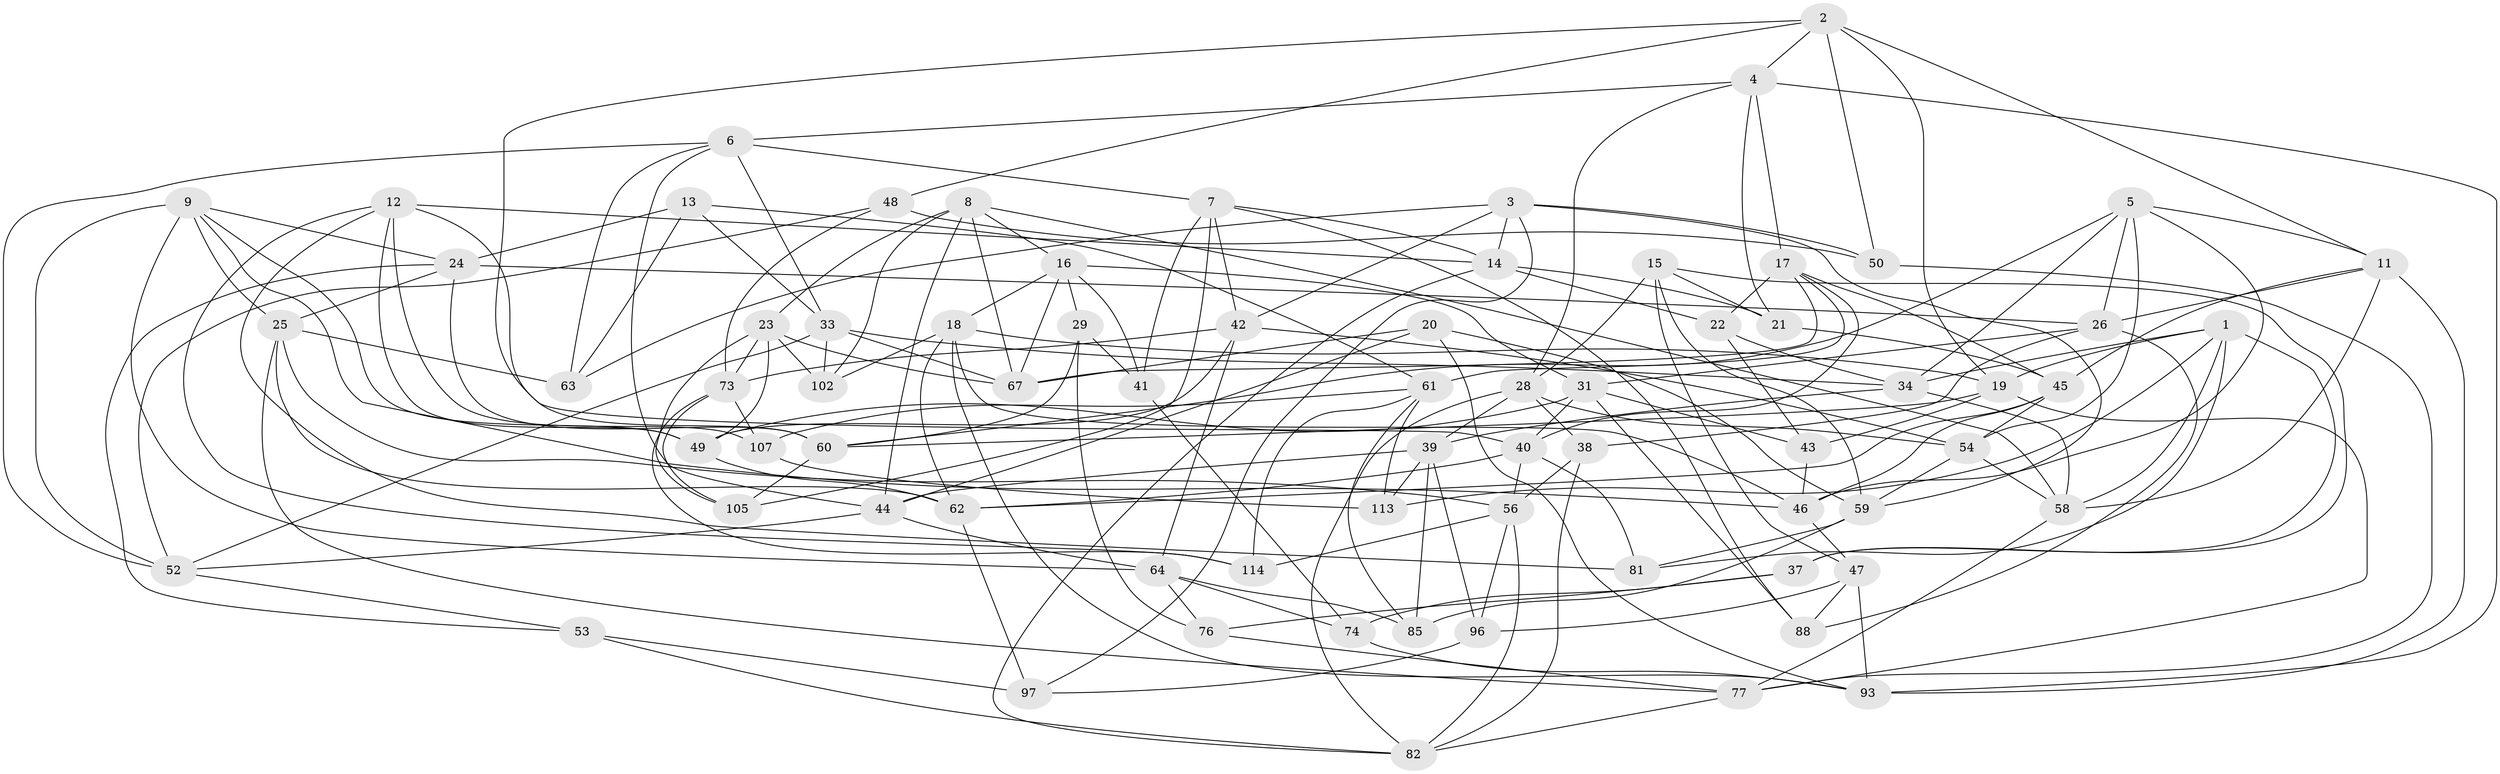 // Generated by graph-tools (version 1.1) at 2025/52/02/27/25 19:52:32]
// undirected, 72 vertices, 190 edges
graph export_dot {
graph [start="1"]
  node [color=gray90,style=filled];
  1 [super="+27"];
  2 [super="+71"];
  3 [super="+87"];
  4 [super="+90"];
  5 [super="+36"];
  6 [super="+68"];
  7 [super="+70"];
  8 [super="+118"];
  9 [super="+10"];
  11 [super="+30"];
  12 [super="+80"];
  13;
  14 [super="+106"];
  15 [super="+104"];
  16 [super="+75"];
  17 [super="+94"];
  18 [super="+112"];
  19 [super="+109"];
  20;
  21;
  22;
  23 [super="+69"];
  24 [super="+55"];
  25 [super="+32"];
  26 [super="+111"];
  28 [super="+65"];
  29;
  31 [super="+51"];
  33 [super="+35"];
  34 [super="+91"];
  37;
  38;
  39 [super="+116"];
  40 [super="+83"];
  41;
  42 [super="+103"];
  43;
  44 [super="+99"];
  45 [super="+92"];
  46 [super="+100"];
  47 [super="+86"];
  48;
  49 [super="+101"];
  50;
  52 [super="+110"];
  53;
  54 [super="+57"];
  56 [super="+79"];
  58 [super="+84"];
  59 [super="+72"];
  60 [super="+66"];
  61 [super="+117"];
  62 [super="+98"];
  63;
  64 [super="+119"];
  67 [super="+95"];
  73 [super="+115"];
  74;
  76;
  77 [super="+78"];
  81;
  82 [super="+89"];
  85;
  88;
  93 [super="+108"];
  96;
  97;
  102;
  105;
  107;
  113;
  114;
  1 -- 34;
  1 -- 19;
  1 -- 37;
  1 -- 81;
  1 -- 58;
  1 -- 113;
  2 -- 50;
  2 -- 40;
  2 -- 48;
  2 -- 19;
  2 -- 11;
  2 -- 4;
  3 -- 42;
  3 -- 63;
  3 -- 97;
  3 -- 50;
  3 -- 14;
  3 -- 59;
  4 -- 28;
  4 -- 21;
  4 -- 6;
  4 -- 17;
  4 -- 93;
  5 -- 26;
  5 -- 54;
  5 -- 60;
  5 -- 34;
  5 -- 11;
  5 -- 46;
  6 -- 7;
  6 -- 52;
  6 -- 44;
  6 -- 63;
  6 -- 33;
  7 -- 105;
  7 -- 88;
  7 -- 41;
  7 -- 42;
  7 -- 14;
  8 -- 58;
  8 -- 102;
  8 -- 23;
  8 -- 44;
  8 -- 16;
  8 -- 67;
  9 -- 24;
  9 -- 46;
  9 -- 64;
  9 -- 52;
  9 -- 25;
  9 -- 49;
  11 -- 58;
  11 -- 26;
  11 -- 93;
  11 -- 45;
  12 -- 81;
  12 -- 60;
  12 -- 114;
  12 -- 107;
  12 -- 14;
  12 -- 49;
  13 -- 33;
  13 -- 24;
  13 -- 63;
  13 -- 61;
  14 -- 21;
  14 -- 22;
  14 -- 82;
  15 -- 59;
  15 -- 21;
  15 -- 47 [weight=2];
  15 -- 37;
  15 -- 28;
  16 -- 67;
  16 -- 29;
  16 -- 18;
  16 -- 41;
  16 -- 31;
  17 -- 22;
  17 -- 40;
  17 -- 61;
  17 -- 67;
  17 -- 45;
  18 -- 102;
  18 -- 46;
  18 -- 19;
  18 -- 93;
  18 -- 62;
  19 -- 43;
  19 -- 60;
  19 -- 77;
  20 -- 59;
  20 -- 44;
  20 -- 93;
  20 -- 67;
  21 -- 45;
  22 -- 43;
  22 -- 34;
  23 -- 102;
  23 -- 73;
  23 -- 105;
  23 -- 49;
  23 -- 67;
  24 -- 53;
  24 -- 25;
  24 -- 26;
  24 -- 60;
  25 -- 56;
  25 -- 63;
  25 -- 77;
  25 -- 62;
  26 -- 88;
  26 -- 38;
  26 -- 31;
  28 -- 38;
  28 -- 82;
  28 -- 54;
  28 -- 39;
  29 -- 41;
  29 -- 76;
  29 -- 60;
  31 -- 49;
  31 -- 40;
  31 -- 88;
  31 -- 43;
  33 -- 102;
  33 -- 67;
  33 -- 34;
  33 -- 52;
  34 -- 58;
  34 -- 39;
  37 -- 76;
  37 -- 74;
  38 -- 56;
  38 -- 82;
  39 -- 44;
  39 -- 113;
  39 -- 96;
  39 -- 85;
  40 -- 62;
  40 -- 81;
  40 -- 56;
  41 -- 74;
  42 -- 73;
  42 -- 64;
  42 -- 49;
  42 -- 54;
  43 -- 46;
  44 -- 52;
  44 -- 64;
  45 -- 54;
  45 -- 62;
  45 -- 46;
  46 -- 47;
  47 -- 88;
  47 -- 96;
  47 -- 93;
  48 -- 50;
  48 -- 52;
  48 -- 73;
  49 -- 62;
  50 -- 77;
  52 -- 53;
  53 -- 97;
  53 -- 82;
  54 -- 58;
  54 -- 59;
  56 -- 82;
  56 -- 114;
  56 -- 96;
  58 -- 77;
  59 -- 81;
  59 -- 85;
  60 -- 105;
  61 -- 113;
  61 -- 114;
  61 -- 107;
  61 -- 85;
  62 -- 97;
  64 -- 76;
  64 -- 74;
  64 -- 85;
  73 -- 114;
  73 -- 105;
  73 -- 107;
  74 -- 93;
  76 -- 77;
  77 -- 82;
  96 -- 97;
  107 -- 113;
}
